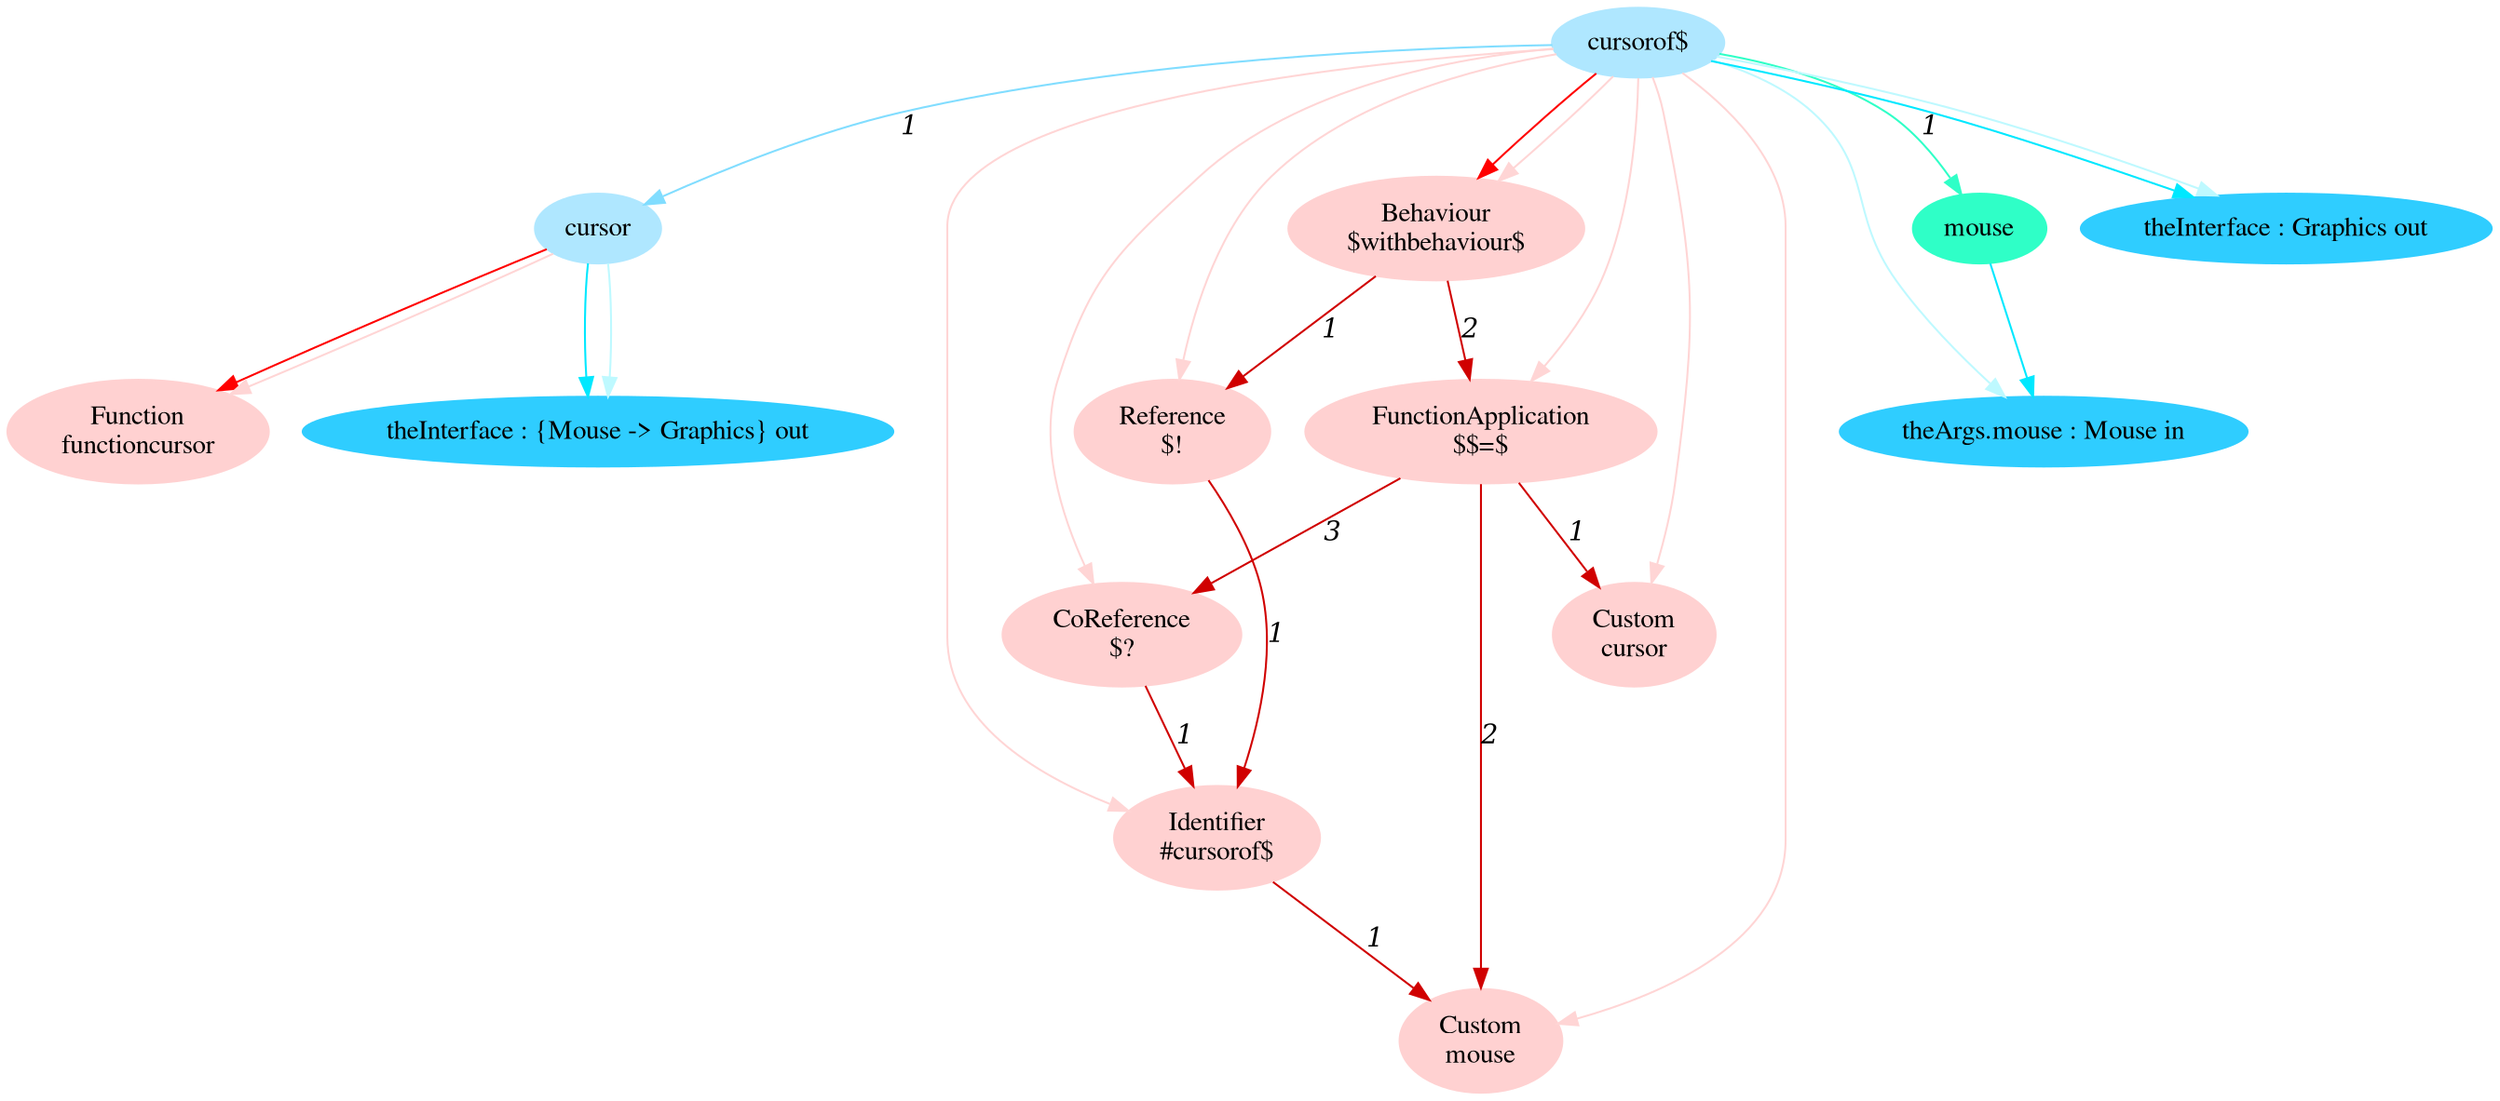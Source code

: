 digraph g{node_15057 [shape="ellipse", style="filled", color="#ffd1d1", fontname="Times", label="Function
functioncursor" ]
node_15060 [shape="ellipse", style="filled", color="#ffd1d1", fontname="Times", label="Custom
mouse" ]
node_15065 [shape="ellipse", style="filled", color="#ffd1d1", fontname="Times", label="Identifier
#cursorof$" ]
node_15070 [shape="ellipse", style="filled", color="#ffd1d1", fontname="Times", label="Reference
$!" ]
node_15074 [shape="ellipse", style="filled", color="#ffd1d1", fontname="Times", label="Custom
cursor" ]
node_15077 [shape="ellipse", style="filled", color="#ffd1d1", fontname="Times", label="CoReference
$?" ]
node_15081 [shape="ellipse", style="filled", color="#ffd1d1", fontname="Times", label="FunctionApplication
$$=$" ]
node_15087 [shape="ellipse", style="filled", color="#ffd1d1", fontname="Times", label="Behaviour
$withbehaviour$" ]
node_15010 [shape="ellipse", style="filled", color="#afe7ff", fontname="Times", label="cursorof$" ]
node_15011 [shape="ellipse", style="filled", color="#afe7ff", fontname="Times", label="cursor" ]
node_15019 [shape="ellipse", style="filled", color="#2fffc7", fontname="Times", label="mouse" ]
node_15012 [shape="ellipse", style="filled", color="#2fcdff", fontname="Times", label="theInterface : {Mouse -> Graphics} out" ]
node_15020 [shape="ellipse", style="filled", color="#2fcdff", fontname="Times", label="theArgs.mouse : Mouse in" ]
node_15024 [shape="ellipse", style="filled", color="#2fcdff", fontname="Times", label="theInterface : Graphics out" ]
node_15065 -> node_15060 [dir=forward, arrowHead=normal, fontname="Times-Italic", arrowsize=1, color="#d00000", label="1",  headlabel="", taillabel="" ]
node_15070 -> node_15065 [dir=forward, arrowHead=normal, fontname="Times-Italic", arrowsize=1, color="#d00000", label="1",  headlabel="", taillabel="" ]
node_15077 -> node_15065 [dir=forward, arrowHead=normal, fontname="Times-Italic", arrowsize=1, color="#d00000", label="1",  headlabel="", taillabel="" ]
node_15081 -> node_15060 [dir=forward, arrowHead=normal, fontname="Times-Italic", arrowsize=1, color="#d00000", label="2",  headlabel="", taillabel="" ]
node_15081 -> node_15074 [dir=forward, arrowHead=normal, fontname="Times-Italic", arrowsize=1, color="#d00000", label="1",  headlabel="", taillabel="" ]
node_15081 -> node_15077 [dir=forward, arrowHead=normal, fontname="Times-Italic", arrowsize=1, color="#d00000", label="3",  headlabel="", taillabel="" ]
node_15087 -> node_15070 [dir=forward, arrowHead=normal, fontname="Times-Italic", arrowsize=1, color="#d00000", label="1",  headlabel="", taillabel="" ]
node_15087 -> node_15081 [dir=forward, arrowHead=normal, fontname="Times-Italic", arrowsize=1, color="#d00000", label="2",  headlabel="", taillabel="" ]
node_15011 -> node_15057 [dir=forward, arrowHead=normal, fontname="Times-Italic", arrowsize=1, color="#ff0000", label="",  headlabel="", taillabel="" ]
node_15010 -> node_15087 [dir=forward, arrowHead=normal, fontname="Times-Italic", arrowsize=1, color="#ff0000", label="",  headlabel="", taillabel="" ]
node_15011 -> node_15057 [dir=forward, arrowHead=normal, fontname="Times-Italic", arrowsize=1, color="#ffd5d5", label="",  headlabel="", taillabel="" ]
node_15010 -> node_15060 [dir=forward, arrowHead=normal, fontname="Times-Italic", arrowsize=1, color="#ffd5d5", label="",  headlabel="", taillabel="" ]
node_15010 -> node_15065 [dir=forward, arrowHead=normal, fontname="Times-Italic", arrowsize=1, color="#ffd5d5", label="",  headlabel="", taillabel="" ]
node_15010 -> node_15070 [dir=forward, arrowHead=normal, fontname="Times-Italic", arrowsize=1, color="#ffd5d5", label="",  headlabel="", taillabel="" ]
node_15010 -> node_15074 [dir=forward, arrowHead=normal, fontname="Times-Italic", arrowsize=1, color="#ffd5d5", label="",  headlabel="", taillabel="" ]
node_15010 -> node_15077 [dir=forward, arrowHead=normal, fontname="Times-Italic", arrowsize=1, color="#ffd5d5", label="",  headlabel="", taillabel="" ]
node_15010 -> node_15081 [dir=forward, arrowHead=normal, fontname="Times-Italic", arrowsize=1, color="#ffd5d5", label="",  headlabel="", taillabel="" ]
node_15010 -> node_15087 [dir=forward, arrowHead=normal, fontname="Times-Italic", arrowsize=1, color="#ffd5d5", label="",  headlabel="", taillabel="" ]
node_15010 -> node_15019 [dir=forward, arrowHead=normal, fontname="Times-Italic", arrowsize=1, color="#2fffc7", label="1",  headlabel="", taillabel="" ]
node_15019 -> node_15020 [dir=forward, arrowHead=normal, fontname="Times-Italic", arrowsize=1, color="#00e8ff", label="",  headlabel="", taillabel="" ]
node_15011 -> node_15012 [dir=forward, arrowHead=normal, fontname="Times-Italic", arrowsize=1, color="#00e8ff", label="",  headlabel="", taillabel="" ]
node_15010 -> node_15024 [dir=forward, arrowHead=normal, fontname="Times-Italic", arrowsize=1, color="#00e8ff", label="",  headlabel="", taillabel="" ]
node_15011 -> node_15012 [dir=forward, arrowHead=normal, fontname="Times-Italic", arrowsize=1, color="#bef9ff", label="",  headlabel="", taillabel="" ]
node_15010 -> node_15020 [dir=forward, arrowHead=normal, fontname="Times-Italic", arrowsize=1, color="#bef9ff", label="",  headlabel="", taillabel="" ]
node_15010 -> node_15024 [dir=forward, arrowHead=normal, fontname="Times-Italic", arrowsize=1, color="#bef9ff", label="",  headlabel="", taillabel="" ]
node_15010 -> node_15011 [dir=forward, arrowHead=normal, fontname="Times-Italic", arrowsize=1, color="#81ddff", label="1",  headlabel="", taillabel="" ]
}